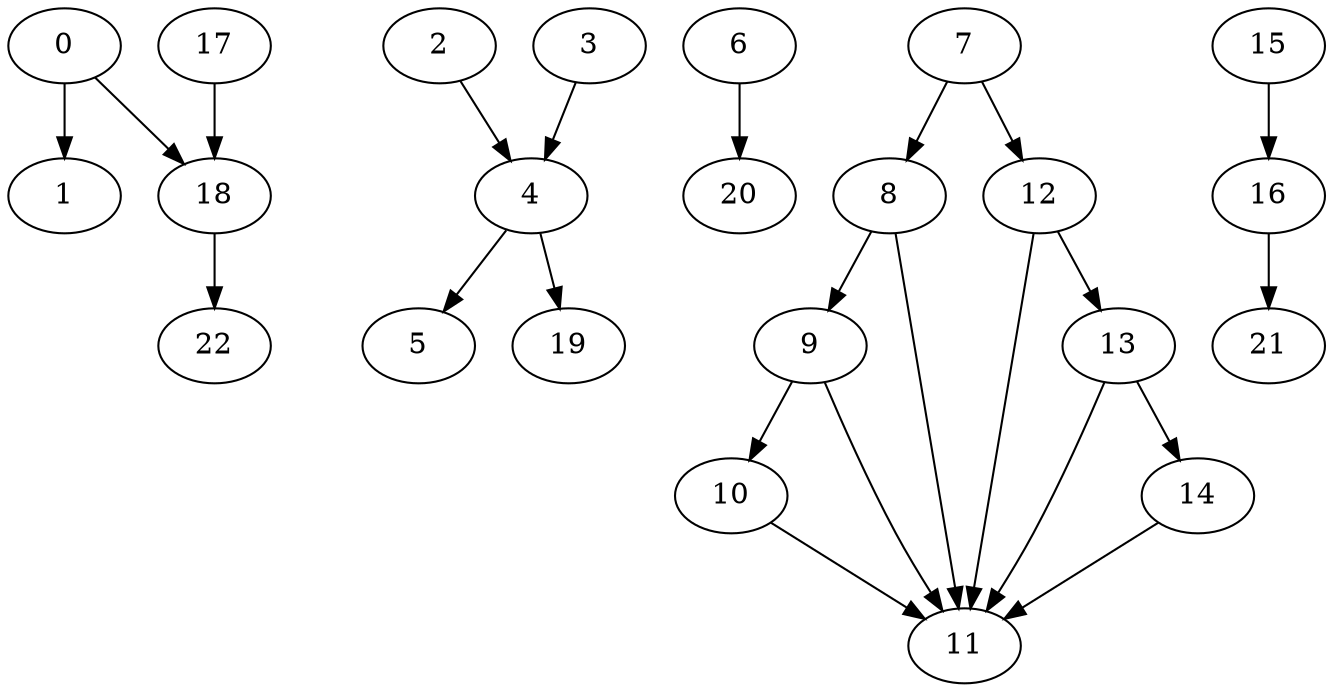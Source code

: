 digraph {
	0
	1
	2
	3
	4
	5
	6
	7
	8
	9
	10
	11
	12
	13
	14
	15
	16
	17
	18
	19
	20
	21
	22
	0 -> 18
	17 -> 18
	8 -> 9
	8 -> 11
	9 -> 11
	10 -> 11
	12 -> 11
	13 -> 11
	14 -> 11
	12 -> 13
	15 -> 16
	9 -> 10
	13 -> 14
	4 -> 19
	2 -> 4
	3 -> 4
	6 -> 20
	18 -> 22
	0 -> 1
	7 -> 8
	4 -> 5
	7 -> 12
	16 -> 21
}

